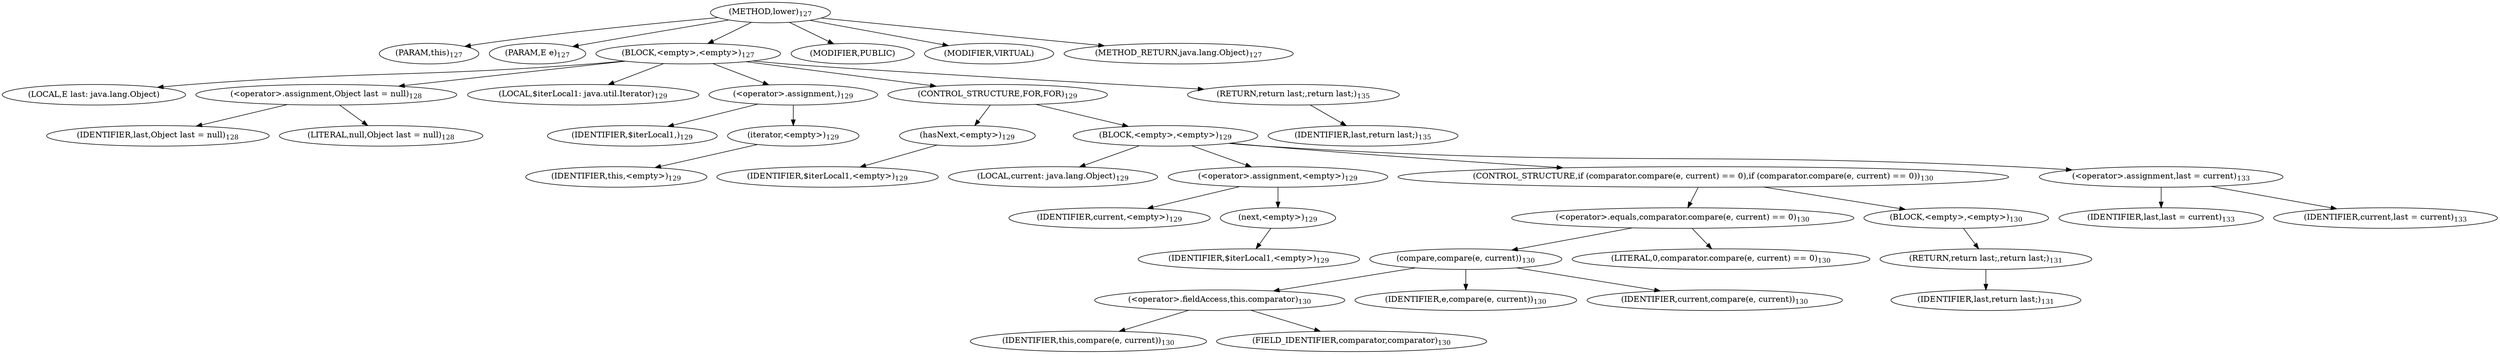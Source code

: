 digraph "lower" {  
"191" [label = <(METHOD,lower)<SUB>127</SUB>> ]
"13" [label = <(PARAM,this)<SUB>127</SUB>> ]
"192" [label = <(PARAM,E e)<SUB>127</SUB>> ]
"193" [label = <(BLOCK,&lt;empty&gt;,&lt;empty&gt;)<SUB>127</SUB>> ]
"194" [label = <(LOCAL,E last: java.lang.Object)> ]
"195" [label = <(&lt;operator&gt;.assignment,Object last = null)<SUB>128</SUB>> ]
"196" [label = <(IDENTIFIER,last,Object last = null)<SUB>128</SUB>> ]
"197" [label = <(LITERAL,null,Object last = null)<SUB>128</SUB>> ]
"198" [label = <(LOCAL,$iterLocal1: java.util.Iterator)<SUB>129</SUB>> ]
"199" [label = <(&lt;operator&gt;.assignment,)<SUB>129</SUB>> ]
"200" [label = <(IDENTIFIER,$iterLocal1,)<SUB>129</SUB>> ]
"201" [label = <(iterator,&lt;empty&gt;)<SUB>129</SUB>> ]
"12" [label = <(IDENTIFIER,this,&lt;empty&gt;)<SUB>129</SUB>> ]
"202" [label = <(CONTROL_STRUCTURE,FOR,FOR)<SUB>129</SUB>> ]
"203" [label = <(hasNext,&lt;empty&gt;)<SUB>129</SUB>> ]
"204" [label = <(IDENTIFIER,$iterLocal1,&lt;empty&gt;)<SUB>129</SUB>> ]
"205" [label = <(BLOCK,&lt;empty&gt;,&lt;empty&gt;)<SUB>129</SUB>> ]
"206" [label = <(LOCAL,current: java.lang.Object)<SUB>129</SUB>> ]
"207" [label = <(&lt;operator&gt;.assignment,&lt;empty&gt;)<SUB>129</SUB>> ]
"208" [label = <(IDENTIFIER,current,&lt;empty&gt;)<SUB>129</SUB>> ]
"209" [label = <(next,&lt;empty&gt;)<SUB>129</SUB>> ]
"210" [label = <(IDENTIFIER,$iterLocal1,&lt;empty&gt;)<SUB>129</SUB>> ]
"211" [label = <(CONTROL_STRUCTURE,if (comparator.compare(e, current) == 0),if (comparator.compare(e, current) == 0))<SUB>130</SUB>> ]
"212" [label = <(&lt;operator&gt;.equals,comparator.compare(e, current) == 0)<SUB>130</SUB>> ]
"213" [label = <(compare,compare(e, current))<SUB>130</SUB>> ]
"214" [label = <(&lt;operator&gt;.fieldAccess,this.comparator)<SUB>130</SUB>> ]
"215" [label = <(IDENTIFIER,this,compare(e, current))<SUB>130</SUB>> ]
"216" [label = <(FIELD_IDENTIFIER,comparator,comparator)<SUB>130</SUB>> ]
"217" [label = <(IDENTIFIER,e,compare(e, current))<SUB>130</SUB>> ]
"218" [label = <(IDENTIFIER,current,compare(e, current))<SUB>130</SUB>> ]
"219" [label = <(LITERAL,0,comparator.compare(e, current) == 0)<SUB>130</SUB>> ]
"220" [label = <(BLOCK,&lt;empty&gt;,&lt;empty&gt;)<SUB>130</SUB>> ]
"221" [label = <(RETURN,return last;,return last;)<SUB>131</SUB>> ]
"222" [label = <(IDENTIFIER,last,return last;)<SUB>131</SUB>> ]
"223" [label = <(&lt;operator&gt;.assignment,last = current)<SUB>133</SUB>> ]
"224" [label = <(IDENTIFIER,last,last = current)<SUB>133</SUB>> ]
"225" [label = <(IDENTIFIER,current,last = current)<SUB>133</SUB>> ]
"226" [label = <(RETURN,return last;,return last;)<SUB>135</SUB>> ]
"227" [label = <(IDENTIFIER,last,return last;)<SUB>135</SUB>> ]
"228" [label = <(MODIFIER,PUBLIC)> ]
"229" [label = <(MODIFIER,VIRTUAL)> ]
"230" [label = <(METHOD_RETURN,java.lang.Object)<SUB>127</SUB>> ]
  "191" -> "13" 
  "191" -> "192" 
  "191" -> "193" 
  "191" -> "228" 
  "191" -> "229" 
  "191" -> "230" 
  "193" -> "194" 
  "193" -> "195" 
  "193" -> "198" 
  "193" -> "199" 
  "193" -> "202" 
  "193" -> "226" 
  "195" -> "196" 
  "195" -> "197" 
  "199" -> "200" 
  "199" -> "201" 
  "201" -> "12" 
  "202" -> "203" 
  "202" -> "205" 
  "203" -> "204" 
  "205" -> "206" 
  "205" -> "207" 
  "205" -> "211" 
  "205" -> "223" 
  "207" -> "208" 
  "207" -> "209" 
  "209" -> "210" 
  "211" -> "212" 
  "211" -> "220" 
  "212" -> "213" 
  "212" -> "219" 
  "213" -> "214" 
  "213" -> "217" 
  "213" -> "218" 
  "214" -> "215" 
  "214" -> "216" 
  "220" -> "221" 
  "221" -> "222" 
  "223" -> "224" 
  "223" -> "225" 
  "226" -> "227" 
}
